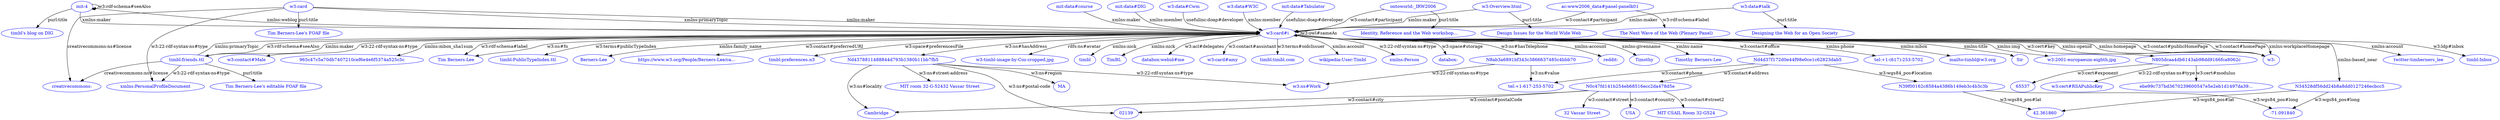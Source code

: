 // Test_a2
digraph {
	"bdcae7dc-6da0-11e9-bee8-20689dd700af" [label="mit:4" color=blue fontcolor=blue]
	"bdcb0140-6da0-11e9-bee8-20689dd700af" [label="twitter:timberners_lee" color=blue fontcolor=blue]
	"bdcb5b2c-6da0-11e9-bee8-20689dd700af" [label="w3:data#Cwm" color=blue fontcolor=blue]
	"bdcb09ce-6da0-11e9-bee8-20689dd700af" [label="timbl:Inbox" color=blue fontcolor=blue]
	"bdcaeffc-6da0-11e9-bee8-20689dd700af" [label=N0c47fd141b254eb68516ecc2da478d5e color=blue fontcolor=blue]
	"bdcb3886-6da0-11e9-bee8-20689dd700af" [label="32 Vassar Street" color=blue fontcolor=blue]
	"bdcaee1c-6da0-11e9-bee8-20689dd700af" [label="w3:contact#Male" color=blue fontcolor=blue]
	"bdcac9a0-6da0-11e9-bee8-20689dd700af" [label="965c47c5a70db7407210cef6e4e6f5374a525c5c" color=blue fontcolor=blue]
	"bdcb8980-6da0-11e9-bee8-20689dd700af" [label="Tim Berners-Lee" color=blue fontcolor=blue]
	"bdcb763e-6da0-11e9-bee8-20689dd700af" [label="MIT room 32-G-52432 Vassar Street" color=blue fontcolor=blue]
	"bdcbc0a8-6da0-11e9-bee8-20689dd700af" [label="timbl:PublicTypeIndex.ttl" color=blue fontcolor=blue]
	"bdcb0ca8-6da0-11e9-bee8-20689dd700af" [label="Berners-Lee" color=blue fontcolor=blue]
	"bdcad512-6da0-11e9-bee8-20689dd700af" [label="The Next Wave of the Web (Plenary Panel)" color=blue fontcolor=blue]
	"bdcab352-6da0-11e9-bee8-20689dd700af" [label="w3:card#i" color=blue fontcolor=blue]
	"bdcabe24-6da0-11e9-bee8-20689dd700af" [label="timbl:friends.ttl" color=blue fontcolor=blue]
	"bdcaf0a6-6da0-11e9-bee8-20689dd700af" [label=USA color=blue fontcolor=blue]
	"bdcb4100-6da0-11e9-bee8-20689dd700af" [label="https://www.w3.org/People/Berners-Lee/ca..." color=blue fontcolor=blue]
	"bdcae50c-6da0-11e9-bee8-20689dd700af" [label="timbl:preferences.n3" color=blue fontcolor=blue]
	"bdcb1248-6da0-11e9-bee8-20689dd700af" [label="Design Issues for the World Wide Web" color=blue fontcolor=blue]
	"bdcacf68-6da0-11e9-bee8-20689dd700af" [label=N34528df56dd24b8a8dd0127246ecbcc5 color=blue fontcolor=blue]
	"bdcabeec-6da0-11e9-bee8-20689dd700af" [label="Tim Berners-Lee's editable FOAF file" color=blue fontcolor=blue]
	"bdcae250-6da0-11e9-bee8-20689dd700af" [label="ebe99c737bd3670239600547e5e2eb1d1497da39..." color=blue fontcolor=blue]
	"bdcab49c-6da0-11e9-bee8-20689dd700af" [label="w3:timbl-image-by-Coz-cropped.jpg" color=blue fontcolor=blue]
	"bdcbb040-6da0-11e9-bee8-20689dd700af" [label=timbl color=blue fontcolor=blue]
	"bdcb62d4-6da0-11e9-bee8-20689dd700af" [label=TimBL color=blue fontcolor=blue]
	"bdcad6ca-6da0-11e9-bee8-20689dd700af" [label=N39f00162c8584a4386b149eb3c4b3c3b color=blue fontcolor=blue]
	"bdcac3c4-6da0-11e9-bee8-20689dd700af" [label="tel:+1-617-253-5702" color=blue fontcolor=blue]
	"bdcba3ca-6da0-11e9-bee8-20689dd700af" [label="databox:webid#me" color=blue fontcolor=blue]
	"bdcbaa3c-6da0-11e9-bee8-20689dd700af" [label="w3:card#amy" color=blue fontcolor=blue]
	"bdcb06f4-6da0-11e9-bee8-20689dd700af" [label="creativecommons:" color=blue fontcolor=blue]
	"bdcb792c-6da0-11e9-bee8-20689dd700af" [label="MIT CSAIL Room 32-G524" color=blue fontcolor=blue]
	"bdcb5e92-6da0-11e9-bee8-20689dd700af" [label="w3:data#W3C" color=blue fontcolor=blue]
	"bdcab960-6da0-11e9-bee8-20689dd700af" [label="timbl:timbl.com" color=blue fontcolor=blue]
	"bdcad774-6da0-11e9-bee8-20689dd700af" [label=-71.091840 color=blue fontcolor=blue]
	"bdcb300c-6da0-11e9-bee8-20689dd700af" [label="mit:data#Tabulator" color=blue fontcolor=blue]
	"bdcb3e30-6da0-11e9-bee8-20689dd700af" [label=65537 color=blue fontcolor=blue]
	"bdcb030c-6da0-11e9-bee8-20689dd700af" [label="w3:data#talk" color=blue fontcolor=blue]
	"bdcb65c2-6da0-11e9-bee8-20689dd700af" [label="w3:ns#Work" color=blue fontcolor=blue]
	"bdcad922-6da0-11e9-bee8-20689dd700af" [label="ontoworld:_IRW2006" color=blue fontcolor=blue]
	"bdcb2134-6da0-11e9-bee8-20689dd700af" [label="wikipedia:User:Timbl" color=blue fontcolor=blue]
	"bdcacc70-6da0-11e9-bee8-20689dd700af" [label="xmlns:Person" color=blue fontcolor=blue]
	"bdcac6a8-6da0-11e9-bee8-20689dd700af" [label=02139 color=blue fontcolor=blue]
	"bdcb5334-6da0-11e9-bee8-20689dd700af" [label="databox:" color=blue fontcolor=blue]
	"bdcac31a-6da0-11e9-bee8-20689dd700af" [label=N8ab3a6891bf343c3866637485c4bbb70 color=blue fontcolor=blue]
	"bdcb3b60-6da0-11e9-bee8-20689dd700af" [label="reddit:" color=blue fontcolor=blue]
	"bdcb118a-6da0-11e9-bee8-20689dd700af" [label="w3:Overview.html" color=blue fontcolor=blue]
	"bdcb8322-6da0-11e9-bee8-20689dd700af" [label=Timothy color=blue fontcolor=blue]
	"bdcb71fc-6da0-11e9-bee8-20689dd700af" [label="mit:data#course" color=blue fontcolor=blue]
	"bdcbad48-6da0-11e9-bee8-20689dd700af" [label="Timothy Berners-Lee" color=blue fontcolor=blue]
	"bdcac5fe-6da0-11e9-bee8-20689dd700af" [label=Nd4378811488844d793b1380b11bb7fb5 color=blue fontcolor=blue]
	"bdcb99e8-6da0-11e9-bee8-20689dd700af" [label="tel:+1-(617)-253-5702" color=blue fontcolor=blue]
	"bdcb271a-6da0-11e9-bee8-20689dd700af" [label=MA color=blue fontcolor=blue]
	"bdcb9f9c-6da0-11e9-bee8-20689dd700af" [label="mit:data#DIG" color=blue fontcolor=blue]
	"bdcb0f78-6da0-11e9-bee8-20689dd700af" [label="mailto:timbl@w3.org" color=blue fontcolor=blue]
	"bdcadcc4-6da0-11e9-bee8-20689dd700af" [label="xmlns:PersonalProfileDocument" color=blue fontcolor=blue]
	"bdcad9d6-6da0-11e9-bee8-20689dd700af" [label="Identity, Reference and the Web workshop..." color=blue fontcolor=blue]
	"bdcb5686-6da0-11e9-bee8-20689dd700af" [label="Designing the Web for an Open Society" color=blue fontcolor=blue]
	"bdcad45e-6da0-11e9-bee8-20689dd700af" [label="ac:www2006_data#panel-panelk01" color=blue fontcolor=blue]
	"bdcac162-6da0-11e9-bee8-20689dd700af" [label="Tim Berners-Lee's FOAF file" color=blue fontcolor=blue]
	"bdcb481c-6da0-11e9-bee8-20689dd700af" [label="timbl's blog on DIG" color=blue fontcolor=blue]
	"bdcac0ae-6da0-11e9-bee8-20689dd700af" [label="w3:card" color=blue fontcolor=blue]
	"bdcb8c78-6da0-11e9-bee8-20689dd700af" [label=Sir color=blue fontcolor=blue]
	"bdcb1824-6da0-11e9-bee8-20689dd700af" [label="w3:cert#RSAPublicKey" color=blue fontcolor=blue]
	"bdcb2dd2-6da0-11e9-bee8-20689dd700af" [label=42.361860 color=blue fontcolor=blue]
	"bdcbbd9c-6da0-11e9-bee8-20689dd700af" [label="w3:2001-europaeum-eighth.jpg" color=blue fontcolor=blue]
	"bdcae1a6-6da0-11e9-bee8-20689dd700af" [label=N805dcaa4db6143ab98dd9166fca8062c color=blue fontcolor=blue]
	"bdcabc58-6da0-11e9-bee8-20689dd700af" [label="w3:" color=blue fontcolor=blue]
	"bdcb3516-6da0-11e9-bee8-20689dd700af" [label=Cambridge color=blue fontcolor=blue]
	"bdcb28fa-6da0-11e9-bee8-20689dd700af" [label=Nd4d37f172d0e44f98e0ce1c62823dab5 color=blue fontcolor=blue]
	"bdcab352-6da0-11e9-bee8-20689dd700af" -> "bdcabc58-6da0-11e9-bee8-20689dd700af" [label="xmlns:openid"]
	"bdcab352-6da0-11e9-bee8-20689dd700af" -> "bdcaee1c-6da0-11e9-bee8-20689dd700af" [label="w3:22-rdf-syntax-ns#type"]
	"bdcb030c-6da0-11e9-bee8-20689dd700af" -> "bdcb5686-6da0-11e9-bee8-20689dd700af" [label="purl:title"]
	"bdcabe24-6da0-11e9-bee8-20689dd700af" -> "bdcadcc4-6da0-11e9-bee8-20689dd700af" [label="w3:22-rdf-syntax-ns#type"]
	"bdcad6ca-6da0-11e9-bee8-20689dd700af" -> "bdcb2dd2-6da0-11e9-bee8-20689dd700af" [label="w3:wgs84_pos#lat"]
	"bdcaeffc-6da0-11e9-bee8-20689dd700af" -> "bdcb3516-6da0-11e9-bee8-20689dd700af" [label="w3:contact#city"]
	"bdcab352-6da0-11e9-bee8-20689dd700af" -> "bdcab352-6da0-11e9-bee8-20689dd700af" [label="w3:owl#sameAs"]
	"bdcabe24-6da0-11e9-bee8-20689dd700af" -> "bdcb06f4-6da0-11e9-bee8-20689dd700af" [label="creativecommons:ns#license"]
	"bdcab352-6da0-11e9-bee8-20689dd700af" -> "bdcabc58-6da0-11e9-bee8-20689dd700af" [label="xmlns:homepage"]
	"bdcab352-6da0-11e9-bee8-20689dd700af" -> "bdcab960-6da0-11e9-bee8-20689dd700af" [label="w3:terms#oidcIssuer"]
	"bdcab352-6da0-11e9-bee8-20689dd700af" -> "bdcb8c78-6da0-11e9-bee8-20689dd700af" [label="xmlns:title"]
	"bdcac0ae-6da0-11e9-bee8-20689dd700af" -> "bdcac162-6da0-11e9-bee8-20689dd700af" [label="purl:title"]
	"bdcb5b2c-6da0-11e9-bee8-20689dd700af" -> "bdcab352-6da0-11e9-bee8-20689dd700af" [label="usefulinc:doap#developer"]
	"bdcb300c-6da0-11e9-bee8-20689dd700af" -> "bdcab352-6da0-11e9-bee8-20689dd700af" [label="usefulinc:doap#developer"]
	"bdcad45e-6da0-11e9-bee8-20689dd700af" -> "bdcab352-6da0-11e9-bee8-20689dd700af" [label="w3:contact#participant"]
	"bdcae7dc-6da0-11e9-bee8-20689dd700af" -> "bdcab352-6da0-11e9-bee8-20689dd700af" [label="xmlns:maker"]
	"bdcaeffc-6da0-11e9-bee8-20689dd700af" -> "bdcaf0a6-6da0-11e9-bee8-20689dd700af" [label="w3:contact#country"]
	"bdcacf68-6da0-11e9-bee8-20689dd700af" -> "bdcb2dd2-6da0-11e9-bee8-20689dd700af" [label="w3:wgs84_pos#lat"]
	"bdcac0ae-6da0-11e9-bee8-20689dd700af" -> "bdcadcc4-6da0-11e9-bee8-20689dd700af" [label="w3:22-rdf-syntax-ns#type"]
	"bdcab352-6da0-11e9-bee8-20689dd700af" -> "bdcb09ce-6da0-11e9-bee8-20689dd700af" [label="w3:ldp#inbox"]
	"bdcab352-6da0-11e9-bee8-20689dd700af" -> "bdcbad48-6da0-11e9-bee8-20689dd700af" [label="xmlns:name"]
	"bdcb118a-6da0-11e9-bee8-20689dd700af" -> "bdcab352-6da0-11e9-bee8-20689dd700af" [label="xmlns:maker"]
	"bdcab352-6da0-11e9-bee8-20689dd700af" -> "bdcb3b60-6da0-11e9-bee8-20689dd700af" [label="xmlns:account"]
	"bdcab352-6da0-11e9-bee8-20689dd700af" -> "bdcabe24-6da0-11e9-bee8-20689dd700af" [label="w3:rdf-schema#seeAlso"]
	"bdcae1a6-6da0-11e9-bee8-20689dd700af" -> "bdcae250-6da0-11e9-bee8-20689dd700af" [label="w3:cert#modulus"]
	"bdcab352-6da0-11e9-bee8-20689dd700af" -> "bdcae7dc-6da0-11e9-bee8-20689dd700af" [label="xmlns:weblog"]
	"bdcac5fe-6da0-11e9-bee8-20689dd700af" -> "bdcb271a-6da0-11e9-bee8-20689dd700af" [label="w3:ns#region"]
	"bdcb5e92-6da0-11e9-bee8-20689dd700af" -> "bdcab352-6da0-11e9-bee8-20689dd700af" [label="xmlns:member"]
	"bdcb030c-6da0-11e9-bee8-20689dd700af" -> "bdcab352-6da0-11e9-bee8-20689dd700af" [label="xmlns:maker"]
	"bdcab352-6da0-11e9-bee8-20689dd700af" -> "bdcb2134-6da0-11e9-bee8-20689dd700af" [label="xmlns:account"]
	"bdcabe24-6da0-11e9-bee8-20689dd700af" -> "bdcabeec-6da0-11e9-bee8-20689dd700af" [label="purl:title"]
	"bdcb28fa-6da0-11e9-bee8-20689dd700af" -> "bdcaeffc-6da0-11e9-bee8-20689dd700af" [label="w3:contact#address"]
	"bdcac31a-6da0-11e9-bee8-20689dd700af" -> "bdcac3c4-6da0-11e9-bee8-20689dd700af" [label="w3:ns#value"]
	"bdcab352-6da0-11e9-bee8-20689dd700af" -> "bdcb8322-6da0-11e9-bee8-20689dd700af" [label="xmlns:givenname"]
	"bdcb118a-6da0-11e9-bee8-20689dd700af" -> "bdcb1248-6da0-11e9-bee8-20689dd700af" [label="purl:title"]
	"bdcab352-6da0-11e9-bee8-20689dd700af" -> "bdcb8980-6da0-11e9-bee8-20689dd700af" [label="w3:rdf-schema#label"]
	"bdcab352-6da0-11e9-bee8-20689dd700af" -> "bdcb62d4-6da0-11e9-bee8-20689dd700af" [label="xmlns:nick"]
	"bdcaeffc-6da0-11e9-bee8-20689dd700af" -> "bdcac6a8-6da0-11e9-bee8-20689dd700af" [label="w3:contact#postalCode"]
	"bdcab352-6da0-11e9-bee8-20689dd700af" -> "bdcb99e8-6da0-11e9-bee8-20689dd700af" [label="xmlns:phone"]
	"bdcb9f9c-6da0-11e9-bee8-20689dd700af" -> "bdcab352-6da0-11e9-bee8-20689dd700af" [label="xmlns:member"]
	"bdcac5fe-6da0-11e9-bee8-20689dd700af" -> "bdcb3516-6da0-11e9-bee8-20689dd700af" [label="w3:ns#locality"]
	"bdcaeffc-6da0-11e9-bee8-20689dd700af" -> "bdcb792c-6da0-11e9-bee8-20689dd700af" [label="w3:contact#street2"]
	"bdcab352-6da0-11e9-bee8-20689dd700af" -> "bdcae50c-6da0-11e9-bee8-20689dd700af" [label="w3:space#preferencesFile"]
	"bdcae7dc-6da0-11e9-bee8-20689dd700af" -> "bdcae7dc-6da0-11e9-bee8-20689dd700af" [label="w3:rdf-schema#seeAlso"]
	"bdcab352-6da0-11e9-bee8-20689dd700af" -> "bdcb8980-6da0-11e9-bee8-20689dd700af" [label="w3:ns#fn"]
	"bdcad6ca-6da0-11e9-bee8-20689dd700af" -> "bdcad774-6da0-11e9-bee8-20689dd700af" [label="w3:wgs84_pos#long"]
	"bdcacf68-6da0-11e9-bee8-20689dd700af" -> "bdcad774-6da0-11e9-bee8-20689dd700af" [label="w3:wgs84_pos#long"]
	"bdcad922-6da0-11e9-bee8-20689dd700af" -> "bdcab352-6da0-11e9-bee8-20689dd700af" [label="w3:contact#participant"]
	"bdcab352-6da0-11e9-bee8-20689dd700af" -> "bdcb28fa-6da0-11e9-bee8-20689dd700af" [label="w3:contact#office"]
	"bdcb71fc-6da0-11e9-bee8-20689dd700af" -> "bdcab352-6da0-11e9-bee8-20689dd700af" [label="xmlns:maker"]
	"bdcab352-6da0-11e9-bee8-20689dd700af" -> "bdcb0ca8-6da0-11e9-bee8-20689dd700af" [label="xmlns:family_name"]
	"bdcac5fe-6da0-11e9-bee8-20689dd700af" -> "bdcac6a8-6da0-11e9-bee8-20689dd700af" [label="w3:ns#postal-code"]
	"bdcae1a6-6da0-11e9-bee8-20689dd700af" -> "bdcb1824-6da0-11e9-bee8-20689dd700af" [label="w3:22-rdf-syntax-ns#type"]
	"bdcac5fe-6da0-11e9-bee8-20689dd700af" -> "bdcb763e-6da0-11e9-bee8-20689dd700af" [label="w3:ns#street-address"]
	"bdcab352-6da0-11e9-bee8-20689dd700af" -> "bdcabc58-6da0-11e9-bee8-20689dd700af" [label="w3:contact#publicHomePage"]
	"bdcab352-6da0-11e9-bee8-20689dd700af" -> "bdcb4100-6da0-11e9-bee8-20689dd700af" [label="w3:contact#preferredURI"]
	"bdcac5fe-6da0-11e9-bee8-20689dd700af" -> "bdcb65c2-6da0-11e9-bee8-20689dd700af" [label="w3:22-rdf-syntax-ns#type"]
	"bdcad922-6da0-11e9-bee8-20689dd700af" -> "bdcad9d6-6da0-11e9-bee8-20689dd700af" [label="purl:title"]
	"bdcab352-6da0-11e9-bee8-20689dd700af" -> "bdcbbd9c-6da0-11e9-bee8-20689dd700af" [label="xmlns:img"]
	"bdcab352-6da0-11e9-bee8-20689dd700af" -> "bdcac9a0-6da0-11e9-bee8-20689dd700af" [label="xmlns:mbox_sha1sum"]
	"bdcabe24-6da0-11e9-bee8-20689dd700af" -> "bdcab352-6da0-11e9-bee8-20689dd700af" [label="xmlns:maker"]
	"bdcab352-6da0-11e9-bee8-20689dd700af" -> "bdcab49c-6da0-11e9-bee8-20689dd700af" [label="rdfs:ns#avatar"]
	"bdcac31a-6da0-11e9-bee8-20689dd700af" -> "bdcb65c2-6da0-11e9-bee8-20689dd700af" [label="w3:22-rdf-syntax-ns#type"]
	"bdcb28fa-6da0-11e9-bee8-20689dd700af" -> "bdcad6ca-6da0-11e9-bee8-20689dd700af" [label="w3:wgs84_pos#location"]
	"bdcab352-6da0-11e9-bee8-20689dd700af" -> "bdcacc70-6da0-11e9-bee8-20689dd700af" [label="w3:22-rdf-syntax-ns#type"]
	"bdcac0ae-6da0-11e9-bee8-20689dd700af" -> "bdcb06f4-6da0-11e9-bee8-20689dd700af" [label="creativecommons:ns#license"]
	"bdcb28fa-6da0-11e9-bee8-20689dd700af" -> "bdcac3c4-6da0-11e9-bee8-20689dd700af" [label="w3:contact#phone"]
	"bdcac0ae-6da0-11e9-bee8-20689dd700af" -> "bdcab352-6da0-11e9-bee8-20689dd700af" [label="xmlns:maker"]
	"bdcab352-6da0-11e9-bee8-20689dd700af" -> "bdcbb040-6da0-11e9-bee8-20689dd700af" [label="xmlns:nick"]
	"bdcad45e-6da0-11e9-bee8-20689dd700af" -> "bdcad512-6da0-11e9-bee8-20689dd700af" [label="w3:rdf-schema#label"]
	"bdcaeffc-6da0-11e9-bee8-20689dd700af" -> "bdcb3886-6da0-11e9-bee8-20689dd700af" [label="w3:contact#street"]
	"bdcae7dc-6da0-11e9-bee8-20689dd700af" -> "bdcb481c-6da0-11e9-bee8-20689dd700af" [label="purl:title"]
	"bdcab352-6da0-11e9-bee8-20689dd700af" -> "bdcb5334-6da0-11e9-bee8-20689dd700af" [label="w3:space#storage"]
	"bdcab352-6da0-11e9-bee8-20689dd700af" -> "bdcbc0a8-6da0-11e9-bee8-20689dd700af" [label="w3:terms#publicTypeIndex"]
	"bdcab352-6da0-11e9-bee8-20689dd700af" -> "bdcb0f78-6da0-11e9-bee8-20689dd700af" [label="xmlns:mbox"]
	"bdcabe24-6da0-11e9-bee8-20689dd700af" -> "bdcab352-6da0-11e9-bee8-20689dd700af" [label="xmlns:primaryTopic"]
	"bdcab352-6da0-11e9-bee8-20689dd700af" -> "bdcac5fe-6da0-11e9-bee8-20689dd700af" [label="w3:ns#hasAddress"]
	"bdcac0ae-6da0-11e9-bee8-20689dd700af" -> "bdcab352-6da0-11e9-bee8-20689dd700af" [label="xmlns:primaryTopic"]
	"bdcab352-6da0-11e9-bee8-20689dd700af" -> "bdcae1a6-6da0-11e9-bee8-20689dd700af" [label="w3:cert#key"]
	"bdcab352-6da0-11e9-bee8-20689dd700af" -> "bdcbaa3c-6da0-11e9-bee8-20689dd700af" [label="w3:contact#assistant"]
	"bdcab352-6da0-11e9-bee8-20689dd700af" -> "bdcacf68-6da0-11e9-bee8-20689dd700af" [label="xmlns:based_near"]
	"bdcae1a6-6da0-11e9-bee8-20689dd700af" -> "bdcb3e30-6da0-11e9-bee8-20689dd700af" [label="w3:cert#exponent"]
	"bdcab352-6da0-11e9-bee8-20689dd700af" -> "bdcabc58-6da0-11e9-bee8-20689dd700af" [label="w3:contact#homePage"]
	"bdcab352-6da0-11e9-bee8-20689dd700af" -> "bdcac31a-6da0-11e9-bee8-20689dd700af" [label="w3:ns#hasTelephone"]
	"bdcab352-6da0-11e9-bee8-20689dd700af" -> "bdcabc58-6da0-11e9-bee8-20689dd700af" [label="xmlns:workplaceHomepage"]
	"bdcab352-6da0-11e9-bee8-20689dd700af" -> "bdcba3ca-6da0-11e9-bee8-20689dd700af" [label="w3:acl#delegates"]
	"bdcab352-6da0-11e9-bee8-20689dd700af" -> "bdcb0140-6da0-11e9-bee8-20689dd700af" [label="xmlns:account"]
}
